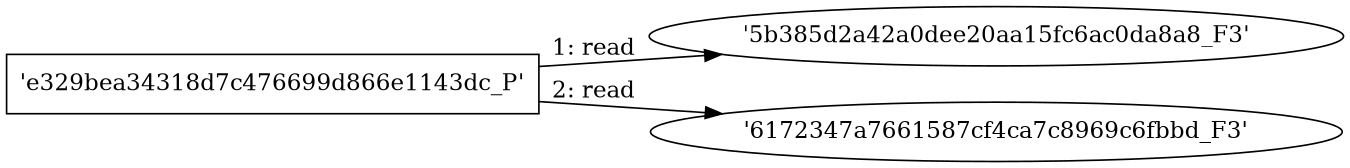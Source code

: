 digraph "D:\Learning\Paper\apt\基于CTI的攻击预警\Dataset\攻击图\ASGfromALLCTI\Using similarity to expand context and map out threat campaigns.dot" {
rankdir="LR"
size="9"
fixedsize="false"
splines="true"
nodesep=0.3
ranksep=0
fontsize=10
overlap="scalexy"
engine= "neato"
	"'5b385d2a42a0dee20aa15fc6ac0da8a8_F3'" [node_type=file shape=ellipse]
	"'e329bea34318d7c476699d866e1143dc_P'" [node_type=Process shape=box]
	"'e329bea34318d7c476699d866e1143dc_P'" -> "'5b385d2a42a0dee20aa15fc6ac0da8a8_F3'" [label="1: read"]
	"'6172347a7661587cf4ca7c8969c6fbbd_F3'" [node_type=file shape=ellipse]
	"'e329bea34318d7c476699d866e1143dc_P'" [node_type=Process shape=box]
	"'e329bea34318d7c476699d866e1143dc_P'" -> "'6172347a7661587cf4ca7c8969c6fbbd_F3'" [label="2: read"]
}
